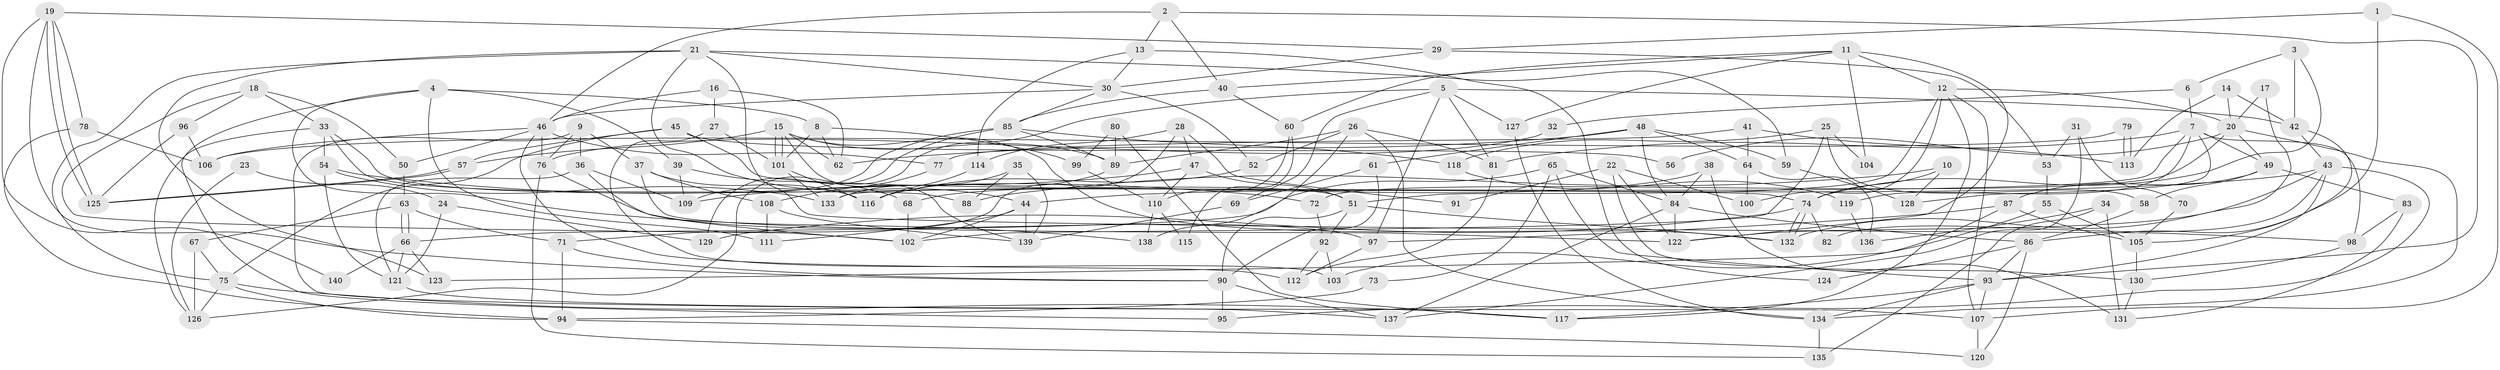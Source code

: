 // coarse degree distribution, {3: 0.1978021978021978, 9: 0.04395604395604396, 4: 0.2087912087912088, 6: 0.12087912087912088, 8: 0.03296703296703297, 7: 0.08791208791208792, 10: 0.04395604395604396, 2: 0.08791208791208792, 5: 0.17582417582417584}
// Generated by graph-tools (version 1.1) at 2025/52/02/27/25 19:52:01]
// undirected, 140 vertices, 280 edges
graph export_dot {
graph [start="1"]
  node [color=gray90,style=filled];
  1;
  2;
  3;
  4;
  5;
  6;
  7;
  8;
  9;
  10;
  11;
  12;
  13;
  14;
  15;
  16;
  17;
  18;
  19;
  20;
  21;
  22;
  23;
  24;
  25;
  26;
  27;
  28;
  29;
  30;
  31;
  32;
  33;
  34;
  35;
  36;
  37;
  38;
  39;
  40;
  41;
  42;
  43;
  44;
  45;
  46;
  47;
  48;
  49;
  50;
  51;
  52;
  53;
  54;
  55;
  56;
  57;
  58;
  59;
  60;
  61;
  62;
  63;
  64;
  65;
  66;
  67;
  68;
  69;
  70;
  71;
  72;
  73;
  74;
  75;
  76;
  77;
  78;
  79;
  80;
  81;
  82;
  83;
  84;
  85;
  86;
  87;
  88;
  89;
  90;
  91;
  92;
  93;
  94;
  95;
  96;
  97;
  98;
  99;
  100;
  101;
  102;
  103;
  104;
  105;
  106;
  107;
  108;
  109;
  110;
  111;
  112;
  113;
  114;
  115;
  116;
  117;
  118;
  119;
  120;
  121;
  122;
  123;
  124;
  125;
  126;
  127;
  128;
  129;
  130;
  131;
  132;
  133;
  134;
  135;
  136;
  137;
  138;
  139;
  140;
  1 -- 86;
  1 -- 29;
  1 -- 107;
  2 -- 40;
  2 -- 46;
  2 -- 13;
  2 -- 93;
  3 -- 74;
  3 -- 42;
  3 -- 6;
  4 -- 8;
  4 -- 95;
  4 -- 39;
  4 -- 111;
  4 -- 138;
  5 -- 81;
  5 -- 97;
  5 -- 42;
  5 -- 69;
  5 -- 126;
  5 -- 127;
  6 -- 7;
  6 -- 32;
  7 -- 119;
  7 -- 133;
  7 -- 49;
  7 -- 81;
  7 -- 98;
  7 -- 128;
  8 -- 101;
  8 -- 62;
  8 -- 99;
  9 -- 107;
  9 -- 37;
  9 -- 36;
  9 -- 76;
  10 -- 128;
  10 -- 74;
  10 -- 88;
  11 -- 122;
  11 -- 12;
  11 -- 40;
  11 -- 60;
  11 -- 104;
  11 -- 127;
  12 -- 107;
  12 -- 20;
  12 -- 51;
  12 -- 100;
  12 -- 117;
  13 -- 30;
  13 -- 114;
  13 -- 124;
  14 -- 42;
  14 -- 20;
  14 -- 113;
  15 -- 101;
  15 -- 101;
  15 -- 132;
  15 -- 57;
  15 -- 62;
  15 -- 89;
  15 -- 139;
  16 -- 27;
  16 -- 46;
  16 -- 62;
  17 -- 20;
  17 -- 132;
  18 -- 50;
  18 -- 96;
  18 -- 33;
  18 -- 102;
  19 -- 90;
  19 -- 125;
  19 -- 125;
  19 -- 29;
  19 -- 78;
  19 -- 140;
  20 -- 72;
  20 -- 134;
  20 -- 49;
  20 -- 56;
  21 -- 44;
  21 -- 75;
  21 -- 30;
  21 -- 59;
  21 -- 98;
  21 -- 123;
  22 -- 130;
  22 -- 122;
  22 -- 91;
  22 -- 100;
  23 -- 24;
  23 -- 126;
  24 -- 129;
  24 -- 121;
  25 -- 58;
  25 -- 102;
  25 -- 104;
  25 -- 118;
  26 -- 134;
  26 -- 138;
  26 -- 52;
  26 -- 81;
  26 -- 89;
  27 -- 103;
  27 -- 101;
  28 -- 114;
  28 -- 47;
  28 -- 71;
  28 -- 91;
  29 -- 30;
  29 -- 53;
  30 -- 85;
  30 -- 46;
  30 -- 52;
  31 -- 137;
  31 -- 53;
  31 -- 70;
  32 -- 76;
  33 -- 51;
  33 -- 54;
  33 -- 88;
  33 -- 126;
  34 -- 131;
  34 -- 135;
  34 -- 136;
  35 -- 88;
  35 -- 139;
  35 -- 133;
  36 -- 102;
  36 -- 109;
  36 -- 121;
  37 -- 116;
  37 -- 122;
  37 -- 108;
  38 -- 131;
  38 -- 84;
  38 -- 68;
  39 -- 68;
  39 -- 109;
  40 -- 85;
  40 -- 60;
  41 -- 113;
  41 -- 64;
  41 -- 77;
  42 -- 43;
  42 -- 105;
  43 -- 93;
  43 -- 44;
  43 -- 82;
  43 -- 95;
  43 -- 122;
  44 -- 139;
  44 -- 111;
  44 -- 102;
  45 -- 57;
  45 -- 75;
  45 -- 56;
  45 -- 74;
  46 -- 77;
  46 -- 50;
  46 -- 76;
  46 -- 106;
  46 -- 112;
  47 -- 109;
  47 -- 110;
  47 -- 51;
  48 -- 84;
  48 -- 62;
  48 -- 59;
  48 -- 61;
  48 -- 64;
  49 -- 58;
  49 -- 83;
  49 -- 87;
  50 -- 63;
  51 -- 90;
  51 -- 92;
  51 -- 132;
  52 -- 116;
  53 -- 55;
  54 -- 133;
  54 -- 72;
  54 -- 121;
  55 -- 105;
  55 -- 123;
  57 -- 125;
  57 -- 125;
  58 -- 86;
  59 -- 128;
  60 -- 110;
  60 -- 115;
  61 -- 90;
  61 -- 69;
  63 -- 67;
  63 -- 66;
  63 -- 66;
  63 -- 71;
  64 -- 100;
  64 -- 136;
  65 -- 66;
  65 -- 93;
  65 -- 73;
  65 -- 84;
  66 -- 121;
  66 -- 123;
  66 -- 140;
  67 -- 75;
  67 -- 126;
  68 -- 102;
  69 -- 139;
  70 -- 105;
  71 -- 90;
  71 -- 94;
  72 -- 92;
  73 -- 94;
  74 -- 132;
  74 -- 132;
  74 -- 82;
  74 -- 129;
  75 -- 117;
  75 -- 126;
  75 -- 94;
  76 -- 97;
  76 -- 135;
  77 -- 108;
  78 -- 94;
  78 -- 106;
  79 -- 113;
  79 -- 113;
  79 -- 106;
  80 -- 89;
  80 -- 117;
  80 -- 99;
  81 -- 112;
  83 -- 98;
  83 -- 131;
  84 -- 137;
  84 -- 86;
  84 -- 122;
  85 -- 89;
  85 -- 109;
  85 -- 118;
  85 -- 129;
  86 -- 93;
  86 -- 120;
  86 -- 124;
  87 -- 97;
  87 -- 103;
  87 -- 105;
  89 -- 116;
  90 -- 95;
  90 -- 137;
  92 -- 112;
  92 -- 103;
  93 -- 107;
  93 -- 117;
  93 -- 134;
  94 -- 120;
  96 -- 106;
  96 -- 125;
  97 -- 112;
  98 -- 130;
  99 -- 110;
  101 -- 116;
  101 -- 133;
  105 -- 130;
  107 -- 120;
  108 -- 139;
  108 -- 111;
  110 -- 115;
  110 -- 138;
  114 -- 116;
  118 -- 119;
  119 -- 136;
  121 -- 137;
  127 -- 134;
  130 -- 131;
  134 -- 135;
}
